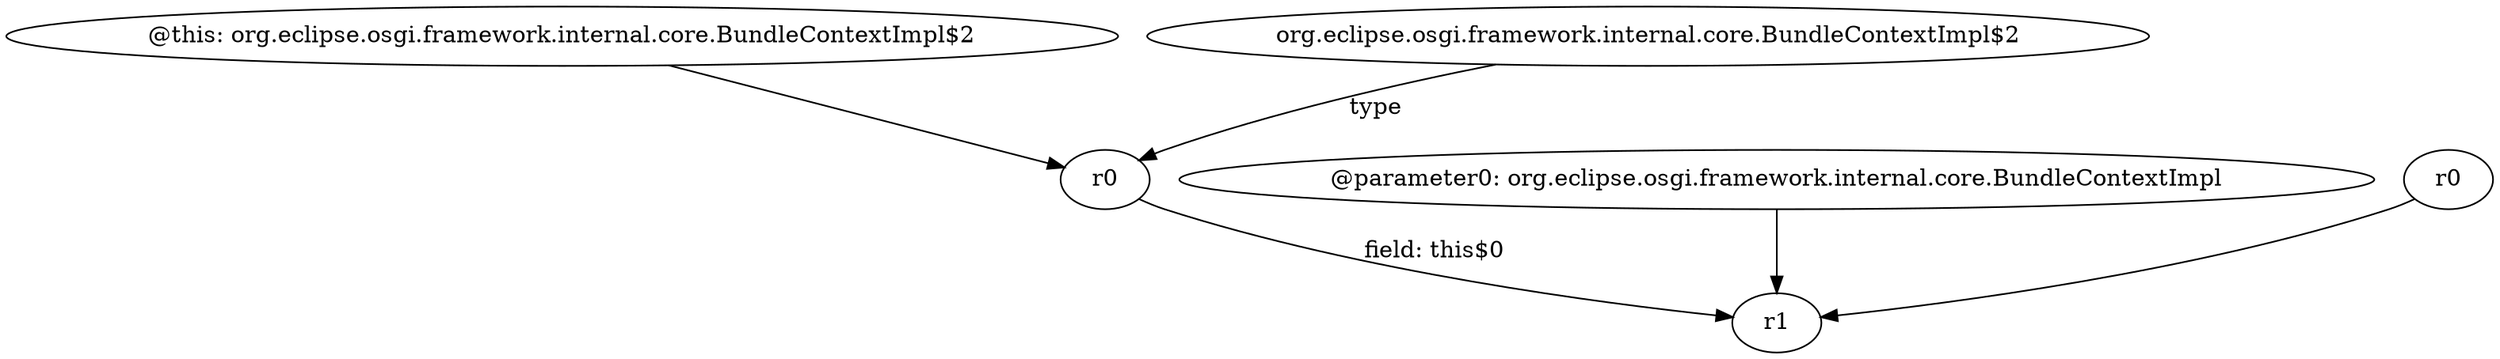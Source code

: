 digraph g {
0[label="@this: org.eclipse.osgi.framework.internal.core.BundleContextImpl$2"]
1[label="r0"]
0->1[label=""]
2[label="@parameter0: org.eclipse.osgi.framework.internal.core.BundleContextImpl"]
3[label="r1"]
2->3[label=""]
4[label="r0"]
4->3[label=""]
1->3[label="field: this$0"]
5[label="org.eclipse.osgi.framework.internal.core.BundleContextImpl$2"]
5->1[label="type"]
}